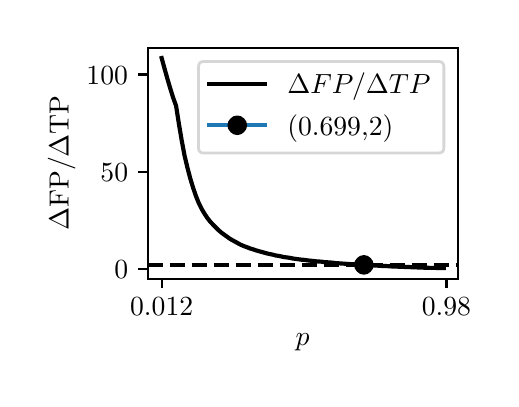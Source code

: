 \begingroup%
\makeatletter%
\begin{pgfpicture}%
\pgfpathrectangle{\pgfpointorigin}{\pgfqpoint{2.317in}{1.754in}}%
\pgfusepath{use as bounding box, clip}%
\begin{pgfscope}%
\pgfsetbuttcap%
\pgfsetmiterjoin%
\definecolor{currentfill}{rgb}{1.0,1.0,1.0}%
\pgfsetfillcolor{currentfill}%
\pgfsetlinewidth{0.0pt}%
\definecolor{currentstroke}{rgb}{1.0,1.0,1.0}%
\pgfsetstrokecolor{currentstroke}%
\pgfsetdash{}{0pt}%
\pgfpathmoveto{\pgfqpoint{0.0in}{0.0in}}%
\pgfpathlineto{\pgfqpoint{2.317in}{0.0in}}%
\pgfpathlineto{\pgfqpoint{2.317in}{1.754in}}%
\pgfpathlineto{\pgfqpoint{0.0in}{1.754in}}%
\pgfpathlineto{\pgfqpoint{0.0in}{0.0in}}%
\pgfpathclose%
\pgfusepath{fill}%
\end{pgfscope}%
\begin{pgfscope}%
\pgfsetbuttcap%
\pgfsetmiterjoin%
\definecolor{currentfill}{rgb}{1.0,1.0,1.0}%
\pgfsetfillcolor{currentfill}%
\pgfsetlinewidth{0.0pt}%
\definecolor{currentstroke}{rgb}{0.0,0.0,0.0}%
\pgfsetstrokecolor{currentstroke}%
\pgfsetstrokeopacity{0.0}%
\pgfsetdash{}{0pt}%
\pgfpathmoveto{\pgfqpoint{0.6in}{0.499in}}%
\pgfpathlineto{\pgfqpoint{2.15in}{0.499in}}%
\pgfpathlineto{\pgfqpoint{2.15in}{1.654in}}%
\pgfpathlineto{\pgfqpoint{0.6in}{1.654in}}%
\pgfpathlineto{\pgfqpoint{0.6in}{0.499in}}%
\pgfpathclose%
\pgfusepath{fill}%
\end{pgfscope}%
\begin{pgfscope}%
\pgfsetbuttcap%
\pgfsetroundjoin%
\definecolor{currentfill}{rgb}{0.0,0.0,0.0}%
\pgfsetfillcolor{currentfill}%
\pgfsetlinewidth{0.803pt}%
\definecolor{currentstroke}{rgb}{0.0,0.0,0.0}%
\pgfsetstrokecolor{currentstroke}%
\pgfsetdash{}{0pt}%
\pgfsys@defobject{currentmarker}{\pgfqpoint{0.0in}{-0.049in}}{\pgfqpoint{0.0in}{0.0in}}{%
\pgfpathmoveto{\pgfqpoint{0.0in}{0.0in}}%
\pgfpathlineto{\pgfqpoint{0.0in}{-0.049in}}%
\pgfusepath{stroke,fill}%
}%
\begin{pgfscope}%
\pgfsys@transformshift{0.67in}{0.499in}%
\pgfsys@useobject{currentmarker}{}%
\end{pgfscope}%
\end{pgfscope}%
\begin{pgfscope}%
\definecolor{textcolor}{rgb}{0.0,0.0,0.0}%
\pgfsetstrokecolor{textcolor}%
\pgfsetfillcolor{textcolor}%
\pgftext[x=0.67in,y=0.402in,,top]{\color{textcolor}\rmfamily\fontsize{10.0}{12.0}\selectfont 0.012}%
\end{pgfscope}%
\begin{pgfscope}%
\pgfsetbuttcap%
\pgfsetroundjoin%
\definecolor{currentfill}{rgb}{0.0,0.0,0.0}%
\pgfsetfillcolor{currentfill}%
\pgfsetlinewidth{0.803pt}%
\definecolor{currentstroke}{rgb}{0.0,0.0,0.0}%
\pgfsetstrokecolor{currentstroke}%
\pgfsetdash{}{0pt}%
\pgfsys@defobject{currentmarker}{\pgfqpoint{0.0in}{-0.049in}}{\pgfqpoint{0.0in}{0.0in}}{%
\pgfpathmoveto{\pgfqpoint{0.0in}{0.0in}}%
\pgfpathlineto{\pgfqpoint{0.0in}{-0.049in}}%
\pgfusepath{stroke,fill}%
}%
\begin{pgfscope}%
\pgfsys@transformshift{2.094in}{0.499in}%
\pgfsys@useobject{currentmarker}{}%
\end{pgfscope}%
\end{pgfscope}%
\begin{pgfscope}%
\definecolor{textcolor}{rgb}{0.0,0.0,0.0}%
\pgfsetstrokecolor{textcolor}%
\pgfsetfillcolor{textcolor}%
\pgftext[x=2.094in,y=0.402in,,top]{\color{textcolor}\rmfamily\fontsize{10.0}{12.0}\selectfont 0.98}%
\end{pgfscope}%
\begin{pgfscope}%
\definecolor{textcolor}{rgb}{0.0,0.0,0.0}%
\pgfsetstrokecolor{textcolor}%
\pgfsetfillcolor{textcolor}%
\pgftext[x=1.375in,y=0.223in,,top]{\color{textcolor}\rmfamily\fontsize{10.0}{12.0}\selectfont \(\displaystyle p\)}%
\end{pgfscope}%
\begin{pgfscope}%
\pgfsetbuttcap%
\pgfsetroundjoin%
\definecolor{currentfill}{rgb}{0.0,0.0,0.0}%
\pgfsetfillcolor{currentfill}%
\pgfsetlinewidth{0.803pt}%
\definecolor{currentstroke}{rgb}{0.0,0.0,0.0}%
\pgfsetstrokecolor{currentstroke}%
\pgfsetdash{}{0pt}%
\pgfsys@defobject{currentmarker}{\pgfqpoint{-0.049in}{0.0in}}{\pgfqpoint{-0.0in}{0.0in}}{%
\pgfpathmoveto{\pgfqpoint{-0.0in}{0.0in}}%
\pgfpathlineto{\pgfqpoint{-0.049in}{0.0in}}%
\pgfusepath{stroke,fill}%
}%
\begin{pgfscope}%
\pgfsys@transformshift{0.6in}{0.549in}%
\pgfsys@useobject{currentmarker}{}%
\end{pgfscope}%
\end{pgfscope}%
\begin{pgfscope}%
\definecolor{textcolor}{rgb}{0.0,0.0,0.0}%
\pgfsetstrokecolor{textcolor}%
\pgfsetfillcolor{textcolor}%
\pgftext[x=0.433in, y=0.5in, left, base]{\color{textcolor}\rmfamily\fontsize{10.0}{12.0}\selectfont \(\displaystyle {0}\)}%
\end{pgfscope}%
\begin{pgfscope}%
\pgfsetbuttcap%
\pgfsetroundjoin%
\definecolor{currentfill}{rgb}{0.0,0.0,0.0}%
\pgfsetfillcolor{currentfill}%
\pgfsetlinewidth{0.803pt}%
\definecolor{currentstroke}{rgb}{0.0,0.0,0.0}%
\pgfsetstrokecolor{currentstroke}%
\pgfsetdash{}{0pt}%
\pgfsys@defobject{currentmarker}{\pgfqpoint{-0.049in}{0.0in}}{\pgfqpoint{-0.0in}{0.0in}}{%
\pgfpathmoveto{\pgfqpoint{-0.0in}{0.0in}}%
\pgfpathlineto{\pgfqpoint{-0.049in}{0.0in}}%
\pgfusepath{stroke,fill}%
}%
\begin{pgfscope}%
\pgfsys@transformshift{0.6in}{1.034in}%
\pgfsys@useobject{currentmarker}{}%
\end{pgfscope}%
\end{pgfscope}%
\begin{pgfscope}%
\definecolor{textcolor}{rgb}{0.0,0.0,0.0}%
\pgfsetstrokecolor{textcolor}%
\pgfsetfillcolor{textcolor}%
\pgftext[x=0.364in, y=0.986in, left, base]{\color{textcolor}\rmfamily\fontsize{10.0}{12.0}\selectfont \(\displaystyle {50}\)}%
\end{pgfscope}%
\begin{pgfscope}%
\pgfsetbuttcap%
\pgfsetroundjoin%
\definecolor{currentfill}{rgb}{0.0,0.0,0.0}%
\pgfsetfillcolor{currentfill}%
\pgfsetlinewidth{0.803pt}%
\definecolor{currentstroke}{rgb}{0.0,0.0,0.0}%
\pgfsetstrokecolor{currentstroke}%
\pgfsetdash{}{0pt}%
\pgfsys@defobject{currentmarker}{\pgfqpoint{-0.049in}{0.0in}}{\pgfqpoint{-0.0in}{0.0in}}{%
\pgfpathmoveto{\pgfqpoint{-0.0in}{0.0in}}%
\pgfpathlineto{\pgfqpoint{-0.049in}{0.0in}}%
\pgfusepath{stroke,fill}%
}%
\begin{pgfscope}%
\pgfsys@transformshift{0.6in}{1.52in}%
\pgfsys@useobject{currentmarker}{}%
\end{pgfscope}%
\end{pgfscope}%
\begin{pgfscope}%
\definecolor{textcolor}{rgb}{0.0,0.0,0.0}%
\pgfsetstrokecolor{textcolor}%
\pgfsetfillcolor{textcolor}%
\pgftext[x=0.294in, y=1.471in, left, base]{\color{textcolor}\rmfamily\fontsize{10.0}{12.0}\selectfont \(\displaystyle {100}\)}%
\end{pgfscope}%
\begin{pgfscope}%
\definecolor{textcolor}{rgb}{0.0,0.0,0.0}%
\pgfsetstrokecolor{textcolor}%
\pgfsetfillcolor{textcolor}%
\pgftext[x=0.239in,y=1.077in,,bottom,rotate=90.0]{\color{textcolor}\rmfamily\fontsize{10.0}{12.0}\selectfont \(\displaystyle \Delta\)FP/\(\displaystyle \Delta\)TP}%
\end{pgfscope}%
\begin{pgfscope}%
\pgfpathrectangle{\pgfqpoint{0.6in}{0.499in}}{\pgfqpoint{1.55in}{1.155in}}%
\pgfusepath{clip}%
\pgfsetrectcap%
\pgfsetroundjoin%
\pgfsetlinewidth{1.506pt}%
\definecolor{currentstroke}{rgb}{0.0,0.0,0.0}%
\pgfsetstrokecolor{currentstroke}%
\pgfsetdash{}{0pt}%
\pgfpathmoveto{\pgfqpoint{0.67in}{1.602in}}%
\pgfpathlineto{\pgfqpoint{0.685in}{1.547in}}%
\pgfpathlineto{\pgfqpoint{0.699in}{1.497in}}%
\pgfpathlineto{\pgfqpoint{0.713in}{1.45in}}%
\pgfpathlineto{\pgfqpoint{0.727in}{1.405in}}%
\pgfpathlineto{\pgfqpoint{0.742in}{1.363in}}%
\pgfpathlineto{\pgfqpoint{0.756in}{1.274in}}%
\pgfpathlineto{\pgfqpoint{0.77in}{1.191in}}%
\pgfpathlineto{\pgfqpoint{0.784in}{1.116in}}%
\pgfpathlineto{\pgfqpoint{0.799in}{1.053in}}%
\pgfpathlineto{\pgfqpoint{0.813in}{1.0in}}%
\pgfpathlineto{\pgfqpoint{0.827in}{0.954in}}%
\pgfpathlineto{\pgfqpoint{0.841in}{0.913in}}%
\pgfpathlineto{\pgfqpoint{0.855in}{0.878in}}%
\pgfpathlineto{\pgfqpoint{0.87in}{0.848in}}%
\pgfpathlineto{\pgfqpoint{0.884in}{0.824in}}%
\pgfpathlineto{\pgfqpoint{0.898in}{0.803in}}%
\pgfpathlineto{\pgfqpoint{0.912in}{0.785in}}%
\pgfpathlineto{\pgfqpoint{0.927in}{0.769in}}%
\pgfpathlineto{\pgfqpoint{0.941in}{0.755in}}%
\pgfpathlineto{\pgfqpoint{0.955in}{0.741in}}%
\pgfpathlineto{\pgfqpoint{0.969in}{0.729in}}%
\pgfpathlineto{\pgfqpoint{0.984in}{0.718in}}%
\pgfpathlineto{\pgfqpoint{0.998in}{0.708in}}%
\pgfpathlineto{\pgfqpoint{1.012in}{0.698in}}%
\pgfpathlineto{\pgfqpoint{1.026in}{0.69in}}%
\pgfpathlineto{\pgfqpoint{1.041in}{0.682in}}%
\pgfpathlineto{\pgfqpoint{1.055in}{0.674in}}%
\pgfpathlineto{\pgfqpoint{1.069in}{0.667in}}%
\pgfpathlineto{\pgfqpoint{1.083in}{0.661in}}%
\pgfpathlineto{\pgfqpoint{1.097in}{0.656in}}%
\pgfpathlineto{\pgfqpoint{1.112in}{0.65in}}%
\pgfpathlineto{\pgfqpoint{1.126in}{0.646in}}%
\pgfpathlineto{\pgfqpoint{1.14in}{0.641in}}%
\pgfpathlineto{\pgfqpoint{1.154in}{0.637in}}%
\pgfpathlineto{\pgfqpoint{1.169in}{0.633in}}%
\pgfpathlineto{\pgfqpoint{1.183in}{0.629in}}%
\pgfpathlineto{\pgfqpoint{1.197in}{0.625in}}%
\pgfpathlineto{\pgfqpoint{1.211in}{0.622in}}%
\pgfpathlineto{\pgfqpoint{1.226in}{0.619in}}%
\pgfpathlineto{\pgfqpoint{1.24in}{0.615in}}%
\pgfpathlineto{\pgfqpoint{1.254in}{0.613in}}%
\pgfpathlineto{\pgfqpoint{1.268in}{0.61in}}%
\pgfpathlineto{\pgfqpoint{1.282in}{0.607in}}%
\pgfpathlineto{\pgfqpoint{1.297in}{0.605in}}%
\pgfpathlineto{\pgfqpoint{1.311in}{0.603in}}%
\pgfpathlineto{\pgfqpoint{1.325in}{0.6in}}%
\pgfpathlineto{\pgfqpoint{1.339in}{0.598in}}%
\pgfpathlineto{\pgfqpoint{1.354in}{0.596in}}%
\pgfpathlineto{\pgfqpoint{1.368in}{0.594in}}%
\pgfpathlineto{\pgfqpoint{1.382in}{0.593in}}%
\pgfpathlineto{\pgfqpoint{1.396in}{0.591in}}%
\pgfpathlineto{\pgfqpoint{1.411in}{0.589in}}%
\pgfpathlineto{\pgfqpoint{1.425in}{0.588in}}%
\pgfpathlineto{\pgfqpoint{1.439in}{0.586in}}%
\pgfpathlineto{\pgfqpoint{1.453in}{0.585in}}%
\pgfpathlineto{\pgfqpoint{1.468in}{0.584in}}%
\pgfpathlineto{\pgfqpoint{1.482in}{0.582in}}%
\pgfpathlineto{\pgfqpoint{1.496in}{0.581in}}%
\pgfpathlineto{\pgfqpoint{1.51in}{0.58in}}%
\pgfpathlineto{\pgfqpoint{1.524in}{0.579in}}%
\pgfpathlineto{\pgfqpoint{1.539in}{0.577in}}%
\pgfpathlineto{\pgfqpoint{1.553in}{0.576in}}%
\pgfpathlineto{\pgfqpoint{1.567in}{0.575in}}%
\pgfpathlineto{\pgfqpoint{1.581in}{0.574in}}%
\pgfpathlineto{\pgfqpoint{1.596in}{0.573in}}%
\pgfpathlineto{\pgfqpoint{1.61in}{0.572in}}%
\pgfpathlineto{\pgfqpoint{1.624in}{0.571in}}%
\pgfpathlineto{\pgfqpoint{1.638in}{0.571in}}%
\pgfpathlineto{\pgfqpoint{1.653in}{0.57in}}%
\pgfpathlineto{\pgfqpoint{1.667in}{0.569in}}%
\pgfpathlineto{\pgfqpoint{1.681in}{0.568in}}%
\pgfpathlineto{\pgfqpoint{1.695in}{0.567in}}%
\pgfpathlineto{\pgfqpoint{1.709in}{0.566in}}%
\pgfpathlineto{\pgfqpoint{1.724in}{0.565in}}%
\pgfpathlineto{\pgfqpoint{1.738in}{0.565in}}%
\pgfpathlineto{\pgfqpoint{1.752in}{0.564in}}%
\pgfpathlineto{\pgfqpoint{1.766in}{0.563in}}%
\pgfpathlineto{\pgfqpoint{1.781in}{0.562in}}%
\pgfpathlineto{\pgfqpoint{1.795in}{0.562in}}%
\pgfpathlineto{\pgfqpoint{1.809in}{0.561in}}%
\pgfpathlineto{\pgfqpoint{1.823in}{0.56in}}%
\pgfpathlineto{\pgfqpoint{1.838in}{0.56in}}%
\pgfpathlineto{\pgfqpoint{1.852in}{0.559in}}%
\pgfpathlineto{\pgfqpoint{1.866in}{0.559in}}%
\pgfpathlineto{\pgfqpoint{1.88in}{0.558in}}%
\pgfpathlineto{\pgfqpoint{1.895in}{0.557in}}%
\pgfpathlineto{\pgfqpoint{1.909in}{0.557in}}%
\pgfpathlineto{\pgfqpoint{1.923in}{0.556in}}%
\pgfpathlineto{\pgfqpoint{1.937in}{0.556in}}%
\pgfpathlineto{\pgfqpoint{1.951in}{0.555in}}%
\pgfpathlineto{\pgfqpoint{1.966in}{0.555in}}%
\pgfpathlineto{\pgfqpoint{1.98in}{0.554in}}%
\pgfpathlineto{\pgfqpoint{1.994in}{0.554in}}%
\pgfpathlineto{\pgfqpoint{2.008in}{0.553in}}%
\pgfpathlineto{\pgfqpoint{2.023in}{0.553in}}%
\pgfpathlineto{\pgfqpoint{2.037in}{0.553in}}%
\pgfpathlineto{\pgfqpoint{2.051in}{0.552in}}%
\pgfpathlineto{\pgfqpoint{2.065in}{0.552in}}%
\pgfpathlineto{\pgfqpoint{2.08in}{0.552in}}%
\pgfusepath{stroke}%
\end{pgfscope}%
\begin{pgfscope}%
\pgfpathrectangle{\pgfqpoint{0.6in}{0.499in}}{\pgfqpoint{1.55in}{1.155in}}%
\pgfusepath{clip}%
\pgfsetbuttcap%
\pgfsetroundjoin%
\pgfsetlinewidth{1.506pt}%
\definecolor{currentstroke}{rgb}{0.0,0.0,0.0}%
\pgfsetstrokecolor{currentstroke}%
\pgfsetdash{{5.55pt}{2.4pt}}{0.0pt}%
\pgfpathmoveto{\pgfqpoint{0.6in}{0.568in}}%
\pgfpathlineto{\pgfqpoint{2.15in}{0.568in}}%
\pgfusepath{stroke}%
\end{pgfscope}%
\begin{pgfscope}%
\pgfpathrectangle{\pgfqpoint{0.6in}{0.499in}}{\pgfqpoint{1.55in}{1.155in}}%
\pgfusepath{clip}%
\pgfsetrectcap%
\pgfsetroundjoin%
\pgfsetlinewidth{1.506pt}%
\definecolor{currentstroke}{rgb}{0.122,0.467,0.706}%
\pgfsetstrokecolor{currentstroke}%
\pgfsetdash{}{0pt}%
\pgfpathmoveto{\pgfqpoint{1.681in}{0.568in}}%
\pgfusepath{stroke}%
\end{pgfscope}%
\begin{pgfscope}%
\pgfpathrectangle{\pgfqpoint{0.6in}{0.499in}}{\pgfqpoint{1.55in}{1.155in}}%
\pgfusepath{clip}%
\pgfsetbuttcap%
\pgfsetroundjoin%
\definecolor{currentfill}{rgb}{0.0,0.0,0.0}%
\pgfsetfillcolor{currentfill}%
\pgfsetlinewidth{1.004pt}%
\definecolor{currentstroke}{rgb}{0.0,0.0,0.0}%
\pgfsetstrokecolor{currentstroke}%
\pgfsetdash{}{0pt}%
\pgfsys@defobject{currentmarker}{\pgfqpoint{-0.042in}{-0.042in}}{\pgfqpoint{0.042in}{0.042in}}{%
\pgfpathmoveto{\pgfqpoint{0.0in}{-0.042in}}%
\pgfpathcurveto{\pgfqpoint{0.011in}{-0.042in}}{\pgfqpoint{0.022in}{-0.037in}}{\pgfqpoint{0.029in}{-0.029in}}%
\pgfpathcurveto{\pgfqpoint{0.037in}{-0.022in}}{\pgfqpoint{0.042in}{-0.011in}}{\pgfqpoint{0.042in}{0.0in}}%
\pgfpathcurveto{\pgfqpoint{0.042in}{0.011in}}{\pgfqpoint{0.037in}{0.022in}}{\pgfqpoint{0.029in}{0.029in}}%
\pgfpathcurveto{\pgfqpoint{0.022in}{0.037in}}{\pgfqpoint{0.011in}{0.042in}}{\pgfqpoint{0.0in}{0.042in}}%
\pgfpathcurveto{\pgfqpoint{-0.011in}{0.042in}}{\pgfqpoint{-0.022in}{0.037in}}{\pgfqpoint{-0.029in}{0.029in}}%
\pgfpathcurveto{\pgfqpoint{-0.037in}{0.022in}}{\pgfqpoint{-0.042in}{0.011in}}{\pgfqpoint{-0.042in}{0.0in}}%
\pgfpathcurveto{\pgfqpoint{-0.042in}{-0.011in}}{\pgfqpoint{-0.037in}{-0.022in}}{\pgfqpoint{-0.029in}{-0.029in}}%
\pgfpathcurveto{\pgfqpoint{-0.022in}{-0.037in}}{\pgfqpoint{-0.011in}{-0.042in}}{\pgfqpoint{0.0in}{-0.042in}}%
\pgfpathlineto{\pgfqpoint{0.0in}{-0.042in}}%
\pgfpathclose%
\pgfusepath{stroke,fill}%
}%
\begin{pgfscope}%
\pgfsys@transformshift{1.681in}{0.568in}%
\pgfsys@useobject{currentmarker}{}%
\end{pgfscope}%
\end{pgfscope}%
\begin{pgfscope}%
\pgfsetrectcap%
\pgfsetmiterjoin%
\pgfsetlinewidth{0.803pt}%
\definecolor{currentstroke}{rgb}{0.0,0.0,0.0}%
\pgfsetstrokecolor{currentstroke}%
\pgfsetdash{}{0pt}%
\pgfpathmoveto{\pgfqpoint{0.6in}{0.499in}}%
\pgfpathlineto{\pgfqpoint{0.6in}{1.654in}}%
\pgfusepath{stroke}%
\end{pgfscope}%
\begin{pgfscope}%
\pgfsetrectcap%
\pgfsetmiterjoin%
\pgfsetlinewidth{0.803pt}%
\definecolor{currentstroke}{rgb}{0.0,0.0,0.0}%
\pgfsetstrokecolor{currentstroke}%
\pgfsetdash{}{0pt}%
\pgfpathmoveto{\pgfqpoint{2.15in}{0.499in}}%
\pgfpathlineto{\pgfqpoint{2.15in}{1.654in}}%
\pgfusepath{stroke}%
\end{pgfscope}%
\begin{pgfscope}%
\pgfsetrectcap%
\pgfsetmiterjoin%
\pgfsetlinewidth{0.803pt}%
\definecolor{currentstroke}{rgb}{0.0,0.0,0.0}%
\pgfsetstrokecolor{currentstroke}%
\pgfsetdash{}{0pt}%
\pgfpathmoveto{\pgfqpoint{0.6in}{0.499in}}%
\pgfpathlineto{\pgfqpoint{2.15in}{0.499in}}%
\pgfusepath{stroke}%
\end{pgfscope}%
\begin{pgfscope}%
\pgfsetrectcap%
\pgfsetmiterjoin%
\pgfsetlinewidth{0.803pt}%
\definecolor{currentstroke}{rgb}{0.0,0.0,0.0}%
\pgfsetstrokecolor{currentstroke}%
\pgfsetdash{}{0pt}%
\pgfpathmoveto{\pgfqpoint{0.6in}{1.654in}}%
\pgfpathlineto{\pgfqpoint{2.15in}{1.654in}}%
\pgfusepath{stroke}%
\end{pgfscope}%
\begin{pgfscope}%
\pgfsetbuttcap%
\pgfsetmiterjoin%
\definecolor{currentfill}{rgb}{1.0,1.0,1.0}%
\pgfsetfillcolor{currentfill}%
\pgfsetfillopacity{0.8}%
\pgfsetlinewidth{1.004pt}%
\definecolor{currentstroke}{rgb}{0.8,0.8,0.8}%
\pgfsetstrokecolor{currentstroke}%
\pgfsetstrokeopacity{0.8}%
\pgfsetdash{}{0pt}%
\pgfpathmoveto{\pgfqpoint{0.881in}{1.127in}}%
\pgfpathlineto{\pgfqpoint{2.053in}{1.127in}}%
\pgfpathquadraticcurveto{\pgfqpoint{2.081in}{1.127in}}{\pgfqpoint{2.081in}{1.154in}}%
\pgfpathlineto{\pgfqpoint{2.081in}{1.557in}}%
\pgfpathquadraticcurveto{\pgfqpoint{2.081in}{1.585in}}{\pgfqpoint{2.053in}{1.585in}}%
\pgfpathlineto{\pgfqpoint{0.881in}{1.585in}}%
\pgfpathquadraticcurveto{\pgfqpoint{0.854in}{1.585in}}{\pgfqpoint{0.854in}{1.557in}}%
\pgfpathlineto{\pgfqpoint{0.854in}{1.154in}}%
\pgfpathquadraticcurveto{\pgfqpoint{0.854in}{1.127in}}{\pgfqpoint{0.881in}{1.127in}}%
\pgfpathlineto{\pgfqpoint{0.881in}{1.127in}}%
\pgfpathclose%
\pgfusepath{stroke,fill}%
\end{pgfscope}%
\begin{pgfscope}%
\pgfsetrectcap%
\pgfsetroundjoin%
\pgfsetlinewidth{1.506pt}%
\definecolor{currentstroke}{rgb}{0.0,0.0,0.0}%
\pgfsetstrokecolor{currentstroke}%
\pgfsetdash{}{0pt}%
\pgfpathmoveto{\pgfqpoint{0.909in}{1.474in}}%
\pgfpathlineto{\pgfqpoint{1.048in}{1.474in}}%
\pgfpathlineto{\pgfqpoint{1.187in}{1.474in}}%
\pgfusepath{stroke}%
\end{pgfscope}%
\begin{pgfscope}%
\definecolor{textcolor}{rgb}{0.0,0.0,0.0}%
\pgfsetstrokecolor{textcolor}%
\pgfsetfillcolor{textcolor}%
\pgftext[x=1.298in,y=1.425in,left,base]{\color{textcolor}\rmfamily\fontsize{10.0}{12.0}\selectfont \(\displaystyle \Delta FP/\Delta TP\)}%
\end{pgfscope}%
\begin{pgfscope}%
\pgfsetrectcap%
\pgfsetroundjoin%
\pgfsetlinewidth{1.506pt}%
\definecolor{currentstroke}{rgb}{0.122,0.467,0.706}%
\pgfsetstrokecolor{currentstroke}%
\pgfsetdash{}{0pt}%
\pgfpathmoveto{\pgfqpoint{0.909in}{1.266in}}%
\pgfpathlineto{\pgfqpoint{1.048in}{1.266in}}%
\pgfpathlineto{\pgfqpoint{1.187in}{1.266in}}%
\pgfusepath{stroke}%
\end{pgfscope}%
\begin{pgfscope}%
\pgfsetbuttcap%
\pgfsetroundjoin%
\definecolor{currentfill}{rgb}{0.0,0.0,0.0}%
\pgfsetfillcolor{currentfill}%
\pgfsetlinewidth{1.004pt}%
\definecolor{currentstroke}{rgb}{0.0,0.0,0.0}%
\pgfsetstrokecolor{currentstroke}%
\pgfsetdash{}{0pt}%
\pgfsys@defobject{currentmarker}{\pgfqpoint{-0.042in}{-0.042in}}{\pgfqpoint{0.042in}{0.042in}}{%
\pgfpathmoveto{\pgfqpoint{0.0in}{-0.042in}}%
\pgfpathcurveto{\pgfqpoint{0.011in}{-0.042in}}{\pgfqpoint{0.022in}{-0.037in}}{\pgfqpoint{0.029in}{-0.029in}}%
\pgfpathcurveto{\pgfqpoint{0.037in}{-0.022in}}{\pgfqpoint{0.042in}{-0.011in}}{\pgfqpoint{0.042in}{0.0in}}%
\pgfpathcurveto{\pgfqpoint{0.042in}{0.011in}}{\pgfqpoint{0.037in}{0.022in}}{\pgfqpoint{0.029in}{0.029in}}%
\pgfpathcurveto{\pgfqpoint{0.022in}{0.037in}}{\pgfqpoint{0.011in}{0.042in}}{\pgfqpoint{0.0in}{0.042in}}%
\pgfpathcurveto{\pgfqpoint{-0.011in}{0.042in}}{\pgfqpoint{-0.022in}{0.037in}}{\pgfqpoint{-0.029in}{0.029in}}%
\pgfpathcurveto{\pgfqpoint{-0.037in}{0.022in}}{\pgfqpoint{-0.042in}{0.011in}}{\pgfqpoint{-0.042in}{0.0in}}%
\pgfpathcurveto{\pgfqpoint{-0.042in}{-0.011in}}{\pgfqpoint{-0.037in}{-0.022in}}{\pgfqpoint{-0.029in}{-0.029in}}%
\pgfpathcurveto{\pgfqpoint{-0.022in}{-0.037in}}{\pgfqpoint{-0.011in}{-0.042in}}{\pgfqpoint{0.0in}{-0.042in}}%
\pgfpathlineto{\pgfqpoint{0.0in}{-0.042in}}%
\pgfpathclose%
\pgfusepath{stroke,fill}%
}%
\begin{pgfscope}%
\pgfsys@transformshift{1.048in}{1.266in}%
\pgfsys@useobject{currentmarker}{}%
\end{pgfscope}%
\end{pgfscope}%
\begin{pgfscope}%
\definecolor{textcolor}{rgb}{0.0,0.0,0.0}%
\pgfsetstrokecolor{textcolor}%
\pgfsetfillcolor{textcolor}%
\pgftext[x=1.298in,y=1.217in,left,base]{\color{textcolor}\rmfamily\fontsize{10.0}{12.0}\selectfont (0.699,2)}%
\end{pgfscope}%
\end{pgfpicture}%
\makeatother%
\endgroup%
